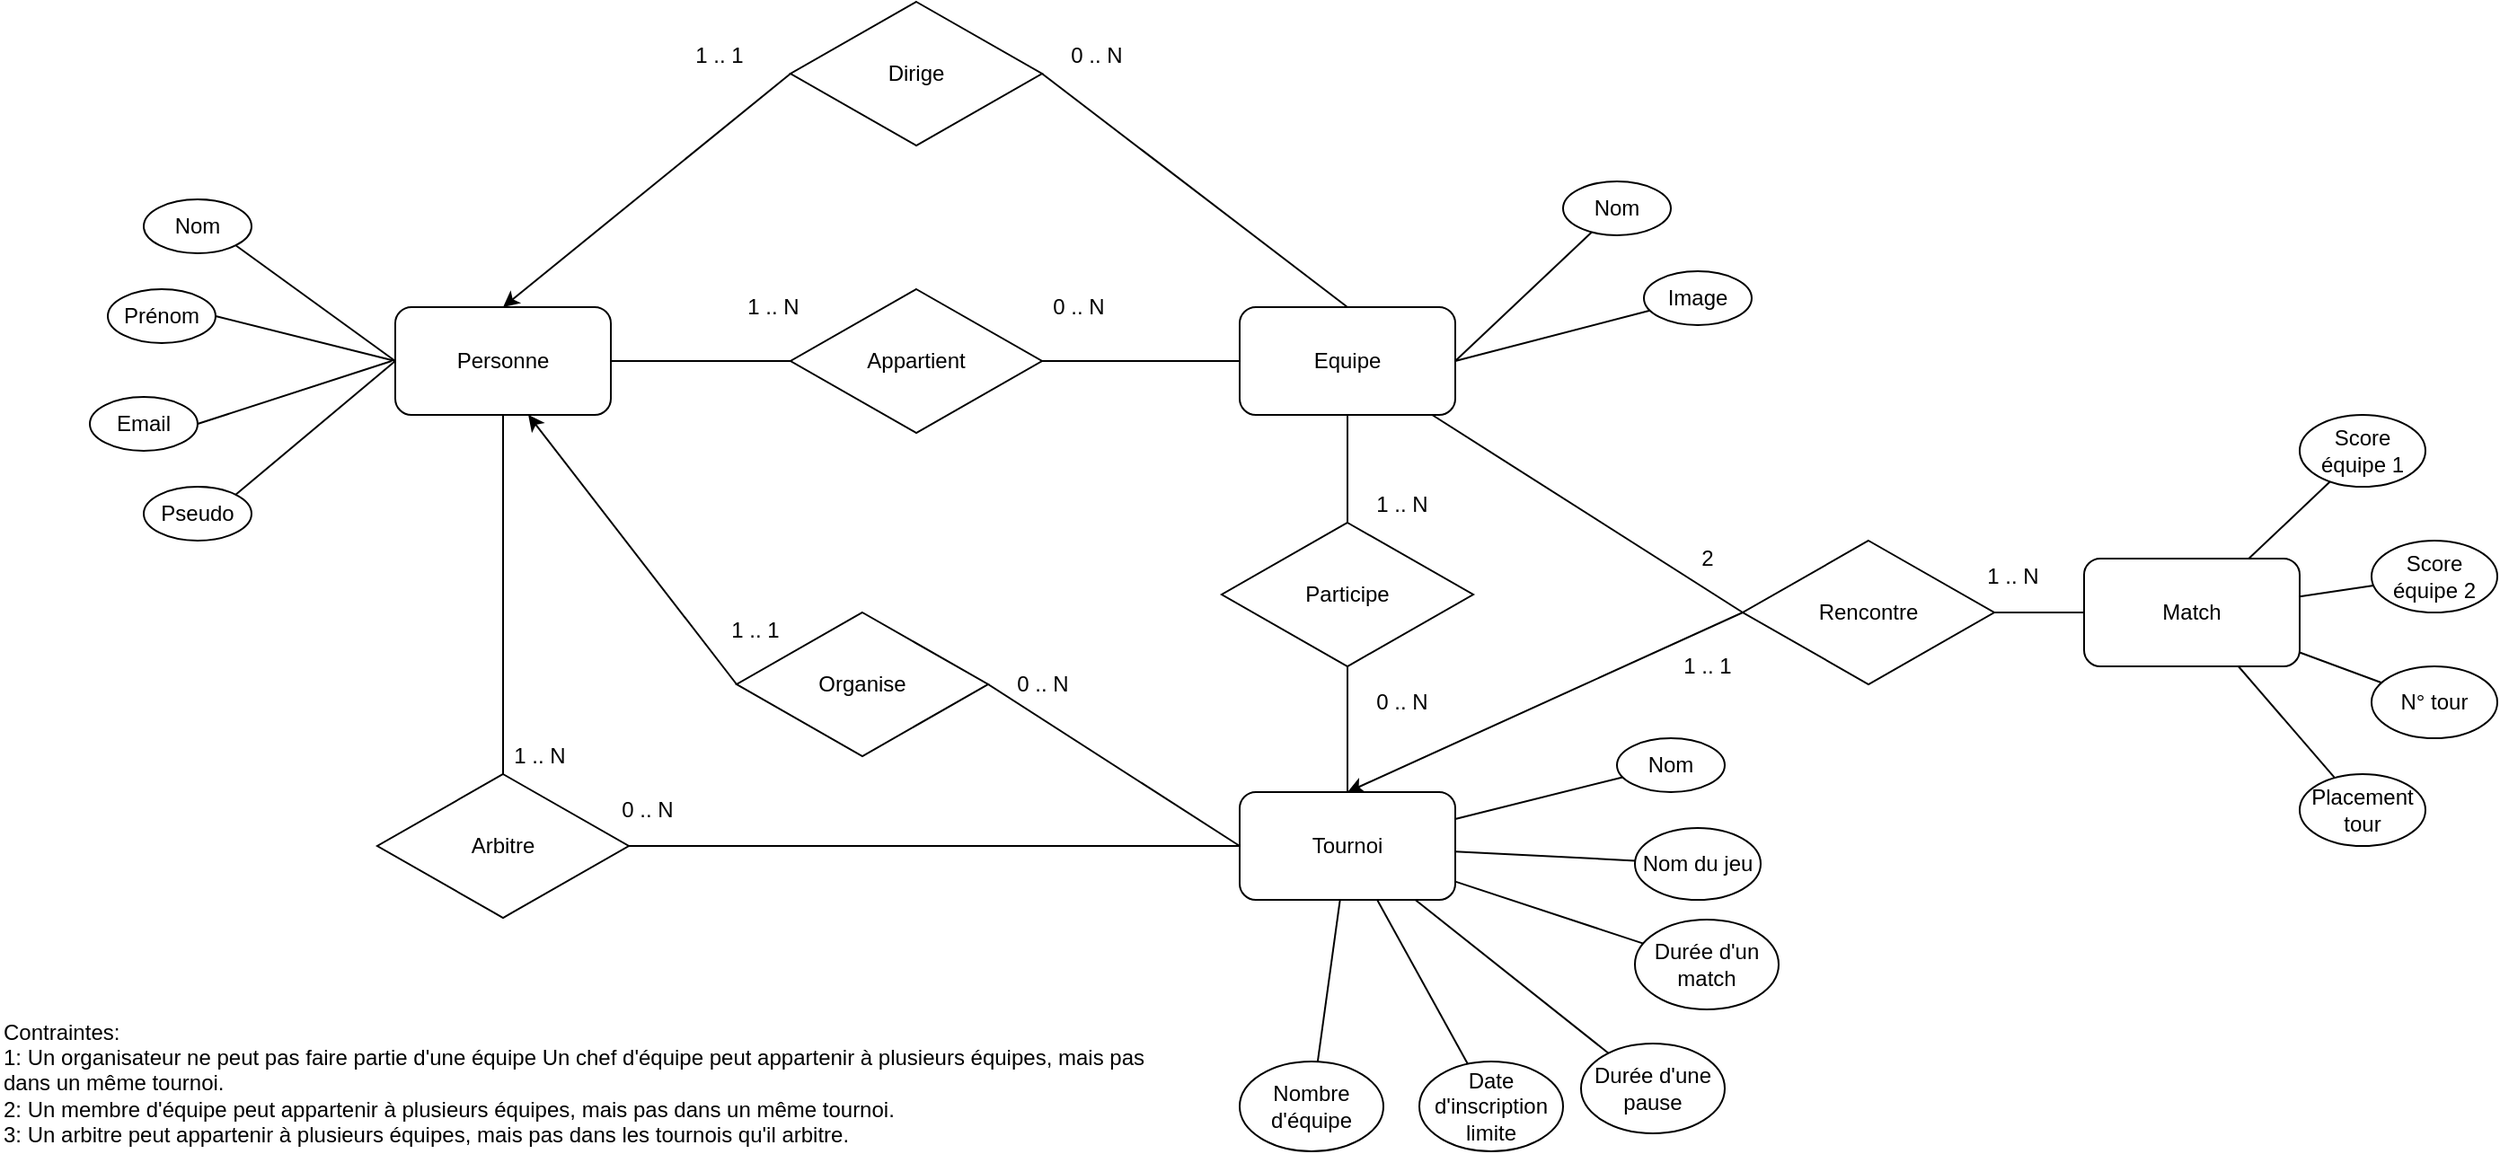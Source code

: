 <mxfile version="14.4.3" type="device"><diagram id="k_UvyUHj3-LaIpQjE4Ir" name="Page-1"><mxGraphModel dx="1815" dy="1698" grid="1" gridSize="10" guides="1" tooltips="1" connect="1" arrows="1" fold="1" page="1" pageScale="1" pageWidth="827" pageHeight="1169" math="0" shadow="0"><root><mxCell id="0"/><mxCell id="1" parent="0"/><mxCell id="oQfPXr5pK1oFeFnPemn1-2" value="Personne" style="rounded=1;whiteSpace=wrap;html=1;" parent="1" vertex="1"><mxGeometry x="-600" y="-990" width="120" height="60" as="geometry"/></mxCell><mxCell id="oQfPXr5pK1oFeFnPemn1-4" value="Equipe" style="rounded=1;whiteSpace=wrap;html=1;" parent="1" vertex="1"><mxGeometry x="-130" y="-990" width="120" height="60" as="geometry"/></mxCell><mxCell id="oQfPXr5pK1oFeFnPemn1-5" value="Appartient" style="rhombus;whiteSpace=wrap;html=1;" parent="1" vertex="1"><mxGeometry x="-380" y="-1000" width="140" height="80" as="geometry"/></mxCell><mxCell id="oQfPXr5pK1oFeFnPemn1-10" value="Nom" style="ellipse;whiteSpace=wrap;html=1;" parent="1" vertex="1"><mxGeometry x="-740" y="-1050" width="60" height="30" as="geometry"/></mxCell><mxCell id="oQfPXr5pK1oFeFnPemn1-11" value="Prénom" style="ellipse;whiteSpace=wrap;html=1;" parent="1" vertex="1"><mxGeometry x="-760" y="-1000" width="60" height="30" as="geometry"/></mxCell><mxCell id="oQfPXr5pK1oFeFnPemn1-12" value="Pseudo" style="ellipse;whiteSpace=wrap;html=1;" parent="1" vertex="1"><mxGeometry x="-740" y="-890" width="60" height="30" as="geometry"/></mxCell><mxCell id="oQfPXr5pK1oFeFnPemn1-15" value="" style="endArrow=none;html=1;exitX=1;exitY=0.5;exitDx=0;exitDy=0;entryX=0;entryY=0.5;entryDx=0;entryDy=0;" parent="1" source="oQfPXr5pK1oFeFnPemn1-11" target="oQfPXr5pK1oFeFnPemn1-2" edge="1"><mxGeometry width="50" height="50" relative="1" as="geometry"><mxPoint x="-450" y="-830" as="sourcePoint"/><mxPoint x="-400" y="-880" as="targetPoint"/></mxGeometry></mxCell><mxCell id="oQfPXr5pK1oFeFnPemn1-16" value="" style="endArrow=none;html=1;exitX=1;exitY=0;exitDx=0;exitDy=0;entryX=0;entryY=0.5;entryDx=0;entryDy=0;" parent="1" source="oQfPXr5pK1oFeFnPemn1-12" target="oQfPXr5pK1oFeFnPemn1-2" edge="1"><mxGeometry width="50" height="50" relative="1" as="geometry"><mxPoint x="-670" y="-950.0" as="sourcePoint"/><mxPoint x="-590.0" y="-950.0" as="targetPoint"/></mxGeometry></mxCell><mxCell id="oQfPXr5pK1oFeFnPemn1-17" value="" style="endArrow=none;html=1;entryX=0;entryY=0.5;entryDx=0;entryDy=0;exitX=1;exitY=1;exitDx=0;exitDy=0;" parent="1" source="oQfPXr5pK1oFeFnPemn1-10" target="oQfPXr5pK1oFeFnPemn1-2" edge="1"><mxGeometry width="50" height="50" relative="1" as="geometry"><mxPoint x="-650" y="-1010" as="sourcePoint"/><mxPoint x="-590.0" y="-950.0" as="targetPoint"/></mxGeometry></mxCell><mxCell id="oQfPXr5pK1oFeFnPemn1-18" value="Email" style="ellipse;whiteSpace=wrap;html=1;" parent="1" vertex="1"><mxGeometry x="-770" y="-940" width="60" height="30" as="geometry"/></mxCell><mxCell id="oQfPXr5pK1oFeFnPemn1-19" value="" style="endArrow=none;html=1;exitX=1;exitY=0.5;exitDx=0;exitDy=0;" parent="1" source="oQfPXr5pK1oFeFnPemn1-18" edge="1"><mxGeometry width="50" height="50" relative="1" as="geometry"><mxPoint x="-230" y="-830" as="sourcePoint"/><mxPoint x="-602" y="-960" as="targetPoint"/></mxGeometry></mxCell><mxCell id="oQfPXr5pK1oFeFnPemn1-20" value="0 .. N" style="text;html=1;align=center;verticalAlign=middle;resizable=0;points=[];autosize=1;" parent="1" vertex="1"><mxGeometry x="-240" y="-1000" width="40" height="20" as="geometry"/></mxCell><mxCell id="oQfPXr5pK1oFeFnPemn1-21" value="1 .. N" style="text;html=1;align=center;verticalAlign=middle;resizable=0;points=[];autosize=1;" parent="1" vertex="1"><mxGeometry x="-410" y="-1000" width="40" height="20" as="geometry"/></mxCell><mxCell id="cYdKor8v96iRCy1N4otG-1" value="" style="endArrow=none;html=1;exitX=1;exitY=0.5;exitDx=0;exitDy=0;" edge="1" parent="1" source="oQfPXr5pK1oFeFnPemn1-2" target="oQfPXr5pK1oFeFnPemn1-5"><mxGeometry width="50" height="50" relative="1" as="geometry"><mxPoint x="-130" y="-770" as="sourcePoint"/><mxPoint x="-80" y="-820" as="targetPoint"/></mxGeometry></mxCell><mxCell id="cYdKor8v96iRCy1N4otG-2" value="" style="endArrow=none;html=1;exitX=0;exitY=0.5;exitDx=0;exitDy=0;entryX=1;entryY=0.5;entryDx=0;entryDy=0;" edge="1" parent="1" source="oQfPXr5pK1oFeFnPemn1-4" target="oQfPXr5pK1oFeFnPemn1-5"><mxGeometry width="50" height="50" relative="1" as="geometry"><mxPoint x="-470" y="-950" as="sourcePoint"/><mxPoint x="-370" y="-950" as="targetPoint"/></mxGeometry></mxCell><mxCell id="cYdKor8v96iRCy1N4otG-3" value="Nom" style="ellipse;whiteSpace=wrap;html=1;" vertex="1" parent="1"><mxGeometry x="50" y="-1060" width="60" height="30" as="geometry"/></mxCell><mxCell id="cYdKor8v96iRCy1N4otG-4" value="" style="endArrow=none;html=1;exitX=1;exitY=0.5;exitDx=0;exitDy=0;" edge="1" parent="1" source="oQfPXr5pK1oFeFnPemn1-4" target="cYdKor8v96iRCy1N4otG-3"><mxGeometry width="50" height="50" relative="1" as="geometry"><mxPoint x="-150" y="-790" as="sourcePoint"/><mxPoint x="-100" y="-840" as="targetPoint"/></mxGeometry></mxCell><mxCell id="cYdKor8v96iRCy1N4otG-5" value="Image" style="ellipse;whiteSpace=wrap;html=1;" vertex="1" parent="1"><mxGeometry x="95" y="-1010" width="60" height="30" as="geometry"/></mxCell><mxCell id="cYdKor8v96iRCy1N4otG-6" value="" style="endArrow=none;html=1;exitX=1;exitY=0.5;exitDx=0;exitDy=0;" edge="1" parent="1" source="oQfPXr5pK1oFeFnPemn1-4" target="cYdKor8v96iRCy1N4otG-5"><mxGeometry width="50" height="50" relative="1" as="geometry"><mxPoint y="-950.0" as="sourcePoint"/><mxPoint x="65.882" y="-1011.765" as="targetPoint"/></mxGeometry></mxCell><mxCell id="cYdKor8v96iRCy1N4otG-47" style="edgeStyle=none;rounded=0;orthogonalLoop=1;jettySize=auto;html=1;exitX=0;exitY=0.5;exitDx=0;exitDy=0;entryX=0.5;entryY=0;entryDx=0;entryDy=0;" edge="1" parent="1" source="cYdKor8v96iRCy1N4otG-7" target="oQfPXr5pK1oFeFnPemn1-2"><mxGeometry relative="1" as="geometry"/></mxCell><mxCell id="cYdKor8v96iRCy1N4otG-7" value="Dirige" style="rhombus;whiteSpace=wrap;html=1;" vertex="1" parent="1"><mxGeometry x="-380" y="-1160" width="140" height="80" as="geometry"/></mxCell><mxCell id="cYdKor8v96iRCy1N4otG-10" value="1 .. 1" style="text;html=1;align=center;verticalAlign=middle;resizable=0;points=[];autosize=1;" vertex="1" parent="1"><mxGeometry x="-440" y="-1140" width="40" height="20" as="geometry"/></mxCell><mxCell id="cYdKor8v96iRCy1N4otG-11" value="0 .. N" style="text;html=1;align=center;verticalAlign=middle;resizable=0;points=[];autosize=1;" vertex="1" parent="1"><mxGeometry x="-230" y="-1140" width="40" height="20" as="geometry"/></mxCell><mxCell id="cYdKor8v96iRCy1N4otG-13" value="Tournoi" style="rounded=1;whiteSpace=wrap;html=1;" vertex="1" parent="1"><mxGeometry x="-130" y="-720" width="120" height="60" as="geometry"/></mxCell><mxCell id="cYdKor8v96iRCy1N4otG-14" value="Participe" style="rhombus;whiteSpace=wrap;html=1;" vertex="1" parent="1"><mxGeometry x="-140" y="-870" width="140" height="80" as="geometry"/></mxCell><mxCell id="cYdKor8v96iRCy1N4otG-15" value="" style="endArrow=none;html=1;entryX=0.5;entryY=1;entryDx=0;entryDy=0;" edge="1" parent="1" source="cYdKor8v96iRCy1N4otG-14" target="oQfPXr5pK1oFeFnPemn1-4"><mxGeometry width="50" height="50" relative="1" as="geometry"><mxPoint x="-150" y="-790" as="sourcePoint"/><mxPoint x="-100" y="-840" as="targetPoint"/></mxGeometry></mxCell><mxCell id="cYdKor8v96iRCy1N4otG-16" value="" style="endArrow=none;html=1;entryX=0.5;entryY=1;entryDx=0;entryDy=0;exitX=0.5;exitY=0;exitDx=0;exitDy=0;" edge="1" parent="1" source="cYdKor8v96iRCy1N4otG-13" target="cYdKor8v96iRCy1N4otG-14"><mxGeometry width="50" height="50" relative="1" as="geometry"><mxPoint x="-60" y="-860.0" as="sourcePoint"/><mxPoint x="-60" y="-920.0" as="targetPoint"/></mxGeometry></mxCell><mxCell id="cYdKor8v96iRCy1N4otG-17" value="0 .. N" style="text;html=1;align=center;verticalAlign=middle;resizable=0;points=[];autosize=1;" vertex="1" parent="1"><mxGeometry x="-60" y="-780" width="40" height="20" as="geometry"/></mxCell><mxCell id="cYdKor8v96iRCy1N4otG-18" value="1 .. N" style="text;html=1;align=center;verticalAlign=middle;resizable=0;points=[];autosize=1;" vertex="1" parent="1"><mxGeometry x="-60" y="-890" width="40" height="20" as="geometry"/></mxCell><mxCell id="cYdKor8v96iRCy1N4otG-46" style="edgeStyle=none;rounded=0;orthogonalLoop=1;jettySize=auto;html=1;exitX=0;exitY=0.5;exitDx=0;exitDy=0;entryX=0.617;entryY=1;entryDx=0;entryDy=0;entryPerimeter=0;" edge="1" parent="1" source="cYdKor8v96iRCy1N4otG-19" target="oQfPXr5pK1oFeFnPemn1-2"><mxGeometry relative="1" as="geometry"/></mxCell><mxCell id="cYdKor8v96iRCy1N4otG-19" value="Organise" style="rhombus;whiteSpace=wrap;html=1;" vertex="1" parent="1"><mxGeometry x="-410" y="-820" width="140" height="80" as="geometry"/></mxCell><mxCell id="cYdKor8v96iRCy1N4otG-21" value="0 .. N" style="text;html=1;align=center;verticalAlign=middle;resizable=0;points=[];autosize=1;" vertex="1" parent="1"><mxGeometry x="-260" y="-790" width="40" height="20" as="geometry"/></mxCell><mxCell id="cYdKor8v96iRCy1N4otG-22" value="" style="endArrow=none;html=1;exitX=1;exitY=0.5;exitDx=0;exitDy=0;entryX=0;entryY=0.5;entryDx=0;entryDy=0;" edge="1" parent="1" source="cYdKor8v96iRCy1N4otG-19" target="cYdKor8v96iRCy1N4otG-13"><mxGeometry width="50" height="50" relative="1" as="geometry"><mxPoint x="-150" y="-790" as="sourcePoint"/><mxPoint x="-100" y="-840" as="targetPoint"/></mxGeometry></mxCell><mxCell id="cYdKor8v96iRCy1N4otG-23" value="1 .. 1" style="text;html=1;align=center;verticalAlign=middle;resizable=0;points=[];autosize=1;" vertex="1" parent="1"><mxGeometry x="-420" y="-820" width="40" height="20" as="geometry"/></mxCell><mxCell id="cYdKor8v96iRCy1N4otG-24" value="Nom" style="ellipse;whiteSpace=wrap;html=1;" vertex="1" parent="1"><mxGeometry x="80" y="-750" width="60" height="30" as="geometry"/></mxCell><mxCell id="cYdKor8v96iRCy1N4otG-25" value="Nom du jeu" style="ellipse;whiteSpace=wrap;html=1;" vertex="1" parent="1"><mxGeometry x="90" y="-700" width="70" height="40" as="geometry"/></mxCell><mxCell id="cYdKor8v96iRCy1N4otG-27" value="Durée d'un match" style="ellipse;whiteSpace=wrap;html=1;" vertex="1" parent="1"><mxGeometry x="90" y="-649" width="80" height="50" as="geometry"/></mxCell><mxCell id="cYdKor8v96iRCy1N4otG-28" value="Durée d'une pause" style="ellipse;whiteSpace=wrap;html=1;" vertex="1" parent="1"><mxGeometry x="60" y="-580" width="80" height="50" as="geometry"/></mxCell><mxCell id="cYdKor8v96iRCy1N4otG-29" value="Date d'inscription limite" style="ellipse;whiteSpace=wrap;html=1;" vertex="1" parent="1"><mxGeometry x="-30" y="-570" width="80" height="50" as="geometry"/></mxCell><mxCell id="cYdKor8v96iRCy1N4otG-30" value="Nombre d'équipe" style="ellipse;whiteSpace=wrap;html=1;" vertex="1" parent="1"><mxGeometry x="-130" y="-570" width="80" height="50" as="geometry"/></mxCell><mxCell id="cYdKor8v96iRCy1N4otG-33" value="" style="endArrow=none;html=1;" edge="1" parent="1" source="cYdKor8v96iRCy1N4otG-13" target="cYdKor8v96iRCy1N4otG-24"><mxGeometry width="50" height="50" relative="1" as="geometry"><mxPoint x="-150" y="-820" as="sourcePoint"/><mxPoint x="-100" y="-870" as="targetPoint"/></mxGeometry></mxCell><mxCell id="cYdKor8v96iRCy1N4otG-34" value="" style="endArrow=none;html=1;" edge="1" parent="1" source="cYdKor8v96iRCy1N4otG-13" target="cYdKor8v96iRCy1N4otG-25"><mxGeometry width="50" height="50" relative="1" as="geometry"><mxPoint y="-695" as="sourcePoint"/><mxPoint x="93.167" y="-718.292" as="targetPoint"/></mxGeometry></mxCell><mxCell id="cYdKor8v96iRCy1N4otG-35" value="" style="endArrow=none;html=1;" edge="1" parent="1" source="cYdKor8v96iRCy1N4otG-13" target="cYdKor8v96iRCy1N4otG-27"><mxGeometry width="50" height="50" relative="1" as="geometry"><mxPoint y="-676.923" as="sourcePoint"/><mxPoint x="100.14" y="-671.788" as="targetPoint"/></mxGeometry></mxCell><mxCell id="cYdKor8v96iRCy1N4otG-36" value="" style="endArrow=none;html=1;" edge="1" parent="1" source="cYdKor8v96iRCy1N4otG-13" target="cYdKor8v96iRCy1N4otG-28"><mxGeometry width="50" height="50" relative="1" as="geometry"><mxPoint y="-660.189" as="sourcePoint"/><mxPoint x="104.608" y="-625.65" as="targetPoint"/></mxGeometry></mxCell><mxCell id="cYdKor8v96iRCy1N4otG-37" value="" style="endArrow=none;html=1;" edge="1" parent="1" source="cYdKor8v96iRCy1N4otG-13" target="cYdKor8v96iRCy1N4otG-29"><mxGeometry width="50" height="50" relative="1" as="geometry"><mxPoint x="10" y="-650.189" as="sourcePoint"/><mxPoint x="114.608" y="-615.65" as="targetPoint"/></mxGeometry></mxCell><mxCell id="cYdKor8v96iRCy1N4otG-38" value="" style="endArrow=none;html=1;" edge="1" parent="1" source="cYdKor8v96iRCy1N4otG-13" target="cYdKor8v96iRCy1N4otG-30"><mxGeometry width="50" height="50" relative="1" as="geometry"><mxPoint x="-43.448" y="-650" as="sourcePoint"/><mxPoint x="6.96" y="-558.634" as="targetPoint"/></mxGeometry></mxCell><mxCell id="cYdKor8v96iRCy1N4otG-39" value="Arbitre" style="rhombus;whiteSpace=wrap;html=1;" vertex="1" parent="1"><mxGeometry x="-610" y="-730" width="140" height="80" as="geometry"/></mxCell><mxCell id="cYdKor8v96iRCy1N4otG-40" value="" style="endArrow=none;html=1;entryX=0.5;entryY=1;entryDx=0;entryDy=0;" edge="1" parent="1" source="cYdKor8v96iRCy1N4otG-39" target="oQfPXr5pK1oFeFnPemn1-2"><mxGeometry width="50" height="50" relative="1" as="geometry"><mxPoint x="-150" y="-740" as="sourcePoint"/><mxPoint x="-100" y="-790" as="targetPoint"/></mxGeometry></mxCell><mxCell id="cYdKor8v96iRCy1N4otG-41" value="" style="endArrow=none;html=1;entryX=0;entryY=0.5;entryDx=0;entryDy=0;exitX=1;exitY=0.5;exitDx=0;exitDy=0;" edge="1" parent="1" source="cYdKor8v96iRCy1N4otG-39" target="cYdKor8v96iRCy1N4otG-13"><mxGeometry width="50" height="50" relative="1" as="geometry"><mxPoint x="-530.0" y="-720" as="sourcePoint"/><mxPoint x="-530.0" y="-920.0" as="targetPoint"/></mxGeometry></mxCell><mxCell id="cYdKor8v96iRCy1N4otG-42" value="0 .. N" style="text;html=1;align=center;verticalAlign=middle;resizable=0;points=[];autosize=1;" vertex="1" parent="1"><mxGeometry x="-480" y="-720" width="40" height="20" as="geometry"/></mxCell><mxCell id="cYdKor8v96iRCy1N4otG-43" value="1 .. N" style="text;html=1;align=center;verticalAlign=middle;resizable=0;points=[];autosize=1;" vertex="1" parent="1"><mxGeometry x="-540" y="-750" width="40" height="20" as="geometry"/></mxCell><mxCell id="cYdKor8v96iRCy1N4otG-45" value="Contraintes:&lt;br&gt;1:&amp;nbsp;Un organisateur ne peut pas faire partie d'une équipe Un chef d'équipe peut appartenir à plusieurs équipes, mais pas dans un même tournoi.&lt;br&gt;2: Un membre d'équipe peut appartenir à plusieurs équipes, mais pas dans un même tournoi.&lt;br&gt;3:&amp;nbsp;Un arbitre peut appartenir à plusieurs équipes, mais pas dans les tournois qu'il arbitre." style="text;html=1;strokeColor=none;fillColor=none;align=left;verticalAlign=left;whiteSpace=wrap;rounded=0;" vertex="1" parent="1"><mxGeometry x="-820" y="-600" width="650" height="70" as="geometry"/></mxCell><mxCell id="cYdKor8v96iRCy1N4otG-48" value="" style="endArrow=none;html=1;entryX=1;entryY=0.5;entryDx=0;entryDy=0;exitX=0.5;exitY=0;exitDx=0;exitDy=0;" edge="1" parent="1" source="oQfPXr5pK1oFeFnPemn1-4" target="cYdKor8v96iRCy1N4otG-7"><mxGeometry width="50" height="50" relative="1" as="geometry"><mxPoint x="-140" y="-790" as="sourcePoint"/><mxPoint x="-90" y="-840" as="targetPoint"/></mxGeometry></mxCell><mxCell id="cYdKor8v96iRCy1N4otG-53" value="Match" style="rounded=1;whiteSpace=wrap;html=1;" vertex="1" parent="1"><mxGeometry x="340" y="-850" width="120" height="60" as="geometry"/></mxCell><mxCell id="cYdKor8v96iRCy1N4otG-63" style="edgeStyle=none;rounded=0;orthogonalLoop=1;jettySize=auto;html=1;exitX=0;exitY=0.5;exitDx=0;exitDy=0;entryX=0.5;entryY=0;entryDx=0;entryDy=0;" edge="1" parent="1" source="cYdKor8v96iRCy1N4otG-54" target="cYdKor8v96iRCy1N4otG-13"><mxGeometry relative="1" as="geometry"/></mxCell><mxCell id="cYdKor8v96iRCy1N4otG-54" value="Rencontre" style="rhombus;whiteSpace=wrap;html=1;" vertex="1" parent="1"><mxGeometry x="150" y="-860" width="140" height="80" as="geometry"/></mxCell><mxCell id="cYdKor8v96iRCy1N4otG-57" value="" style="endArrow=none;html=1;exitX=0;exitY=0.5;exitDx=0;exitDy=0;" edge="1" parent="1" source="cYdKor8v96iRCy1N4otG-54" target="oQfPXr5pK1oFeFnPemn1-4"><mxGeometry width="50" height="50" relative="1" as="geometry"><mxPoint x="360" y="-870" as="sourcePoint"/><mxPoint x="410" y="-920" as="targetPoint"/></mxGeometry></mxCell><mxCell id="cYdKor8v96iRCy1N4otG-58" value="" style="endArrow=none;html=1;exitX=1;exitY=0.5;exitDx=0;exitDy=0;entryX=0;entryY=0.5;entryDx=0;entryDy=0;" edge="1" parent="1" source="cYdKor8v96iRCy1N4otG-54" target="cYdKor8v96iRCy1N4otG-53"><mxGeometry width="50" height="50" relative="1" as="geometry"><mxPoint x="300" y="-730" as="sourcePoint"/><mxPoint x="350" y="-780" as="targetPoint"/></mxGeometry></mxCell><mxCell id="cYdKor8v96iRCy1N4otG-59" value="1 .. N" style="text;html=1;align=center;verticalAlign=middle;resizable=0;points=[];autosize=1;" vertex="1" parent="1"><mxGeometry x="280" y="-850" width="40" height="20" as="geometry"/></mxCell><mxCell id="cYdKor8v96iRCy1N4otG-60" value="2" style="text;html=1;align=center;verticalAlign=middle;resizable=0;points=[];autosize=1;" vertex="1" parent="1"><mxGeometry x="120" y="-860" width="20" height="20" as="geometry"/></mxCell><mxCell id="cYdKor8v96iRCy1N4otG-62" value="1 .. 1" style="text;html=1;align=center;verticalAlign=middle;resizable=0;points=[];autosize=1;" vertex="1" parent="1"><mxGeometry x="110" y="-800" width="40" height="20" as="geometry"/></mxCell><mxCell id="cYdKor8v96iRCy1N4otG-64" value="Score équipe 1" style="ellipse;whiteSpace=wrap;html=1;" vertex="1" parent="1"><mxGeometry x="460" y="-930" width="70" height="40" as="geometry"/></mxCell><mxCell id="cYdKor8v96iRCy1N4otG-65" value="Score équipe 2" style="ellipse;whiteSpace=wrap;html=1;" vertex="1" parent="1"><mxGeometry x="500" y="-860" width="70" height="40" as="geometry"/></mxCell><mxCell id="cYdKor8v96iRCy1N4otG-66" value="N° tour" style="ellipse;whiteSpace=wrap;html=1;" vertex="1" parent="1"><mxGeometry x="500" y="-790" width="70" height="40" as="geometry"/></mxCell><mxCell id="cYdKor8v96iRCy1N4otG-67" value="Placement tour" style="ellipse;whiteSpace=wrap;html=1;" vertex="1" parent="1"><mxGeometry x="460" y="-730" width="70" height="40" as="geometry"/></mxCell><mxCell id="cYdKor8v96iRCy1N4otG-68" value="" style="endArrow=none;html=1;" edge="1" parent="1" source="cYdKor8v96iRCy1N4otG-53" target="cYdKor8v96iRCy1N4otG-64"><mxGeometry width="50" height="50" relative="1" as="geometry"><mxPoint x="340" y="-810" as="sourcePoint"/><mxPoint x="390" y="-860" as="targetPoint"/></mxGeometry></mxCell><mxCell id="cYdKor8v96iRCy1N4otG-69" value="" style="endArrow=none;html=1;" edge="1" parent="1" source="cYdKor8v96iRCy1N4otG-53" target="cYdKor8v96iRCy1N4otG-65"><mxGeometry width="50" height="50" relative="1" as="geometry"><mxPoint x="441.667" y="-840" as="sourcePoint"/><mxPoint x="486.923" y="-882.874" as="targetPoint"/></mxGeometry></mxCell><mxCell id="cYdKor8v96iRCy1N4otG-70" value="" style="endArrow=none;html=1;" edge="1" parent="1" source="cYdKor8v96iRCy1N4otG-53" target="cYdKor8v96iRCy1N4otG-66"><mxGeometry width="50" height="50" relative="1" as="geometry"><mxPoint x="470" y="-818.889" as="sourcePoint"/><mxPoint x="511.12" y="-824.981" as="targetPoint"/></mxGeometry></mxCell><mxCell id="cYdKor8v96iRCy1N4otG-72" value="" style="endArrow=none;html=1;" edge="1" parent="1" source="cYdKor8v96iRCy1N4otG-53" target="cYdKor8v96iRCy1N4otG-67"><mxGeometry width="50" height="50" relative="1" as="geometry"><mxPoint x="470" y="-787.759" as="sourcePoint"/><mxPoint x="515.603" y="-770.854" as="targetPoint"/></mxGeometry></mxCell></root></mxGraphModel></diagram></mxfile>